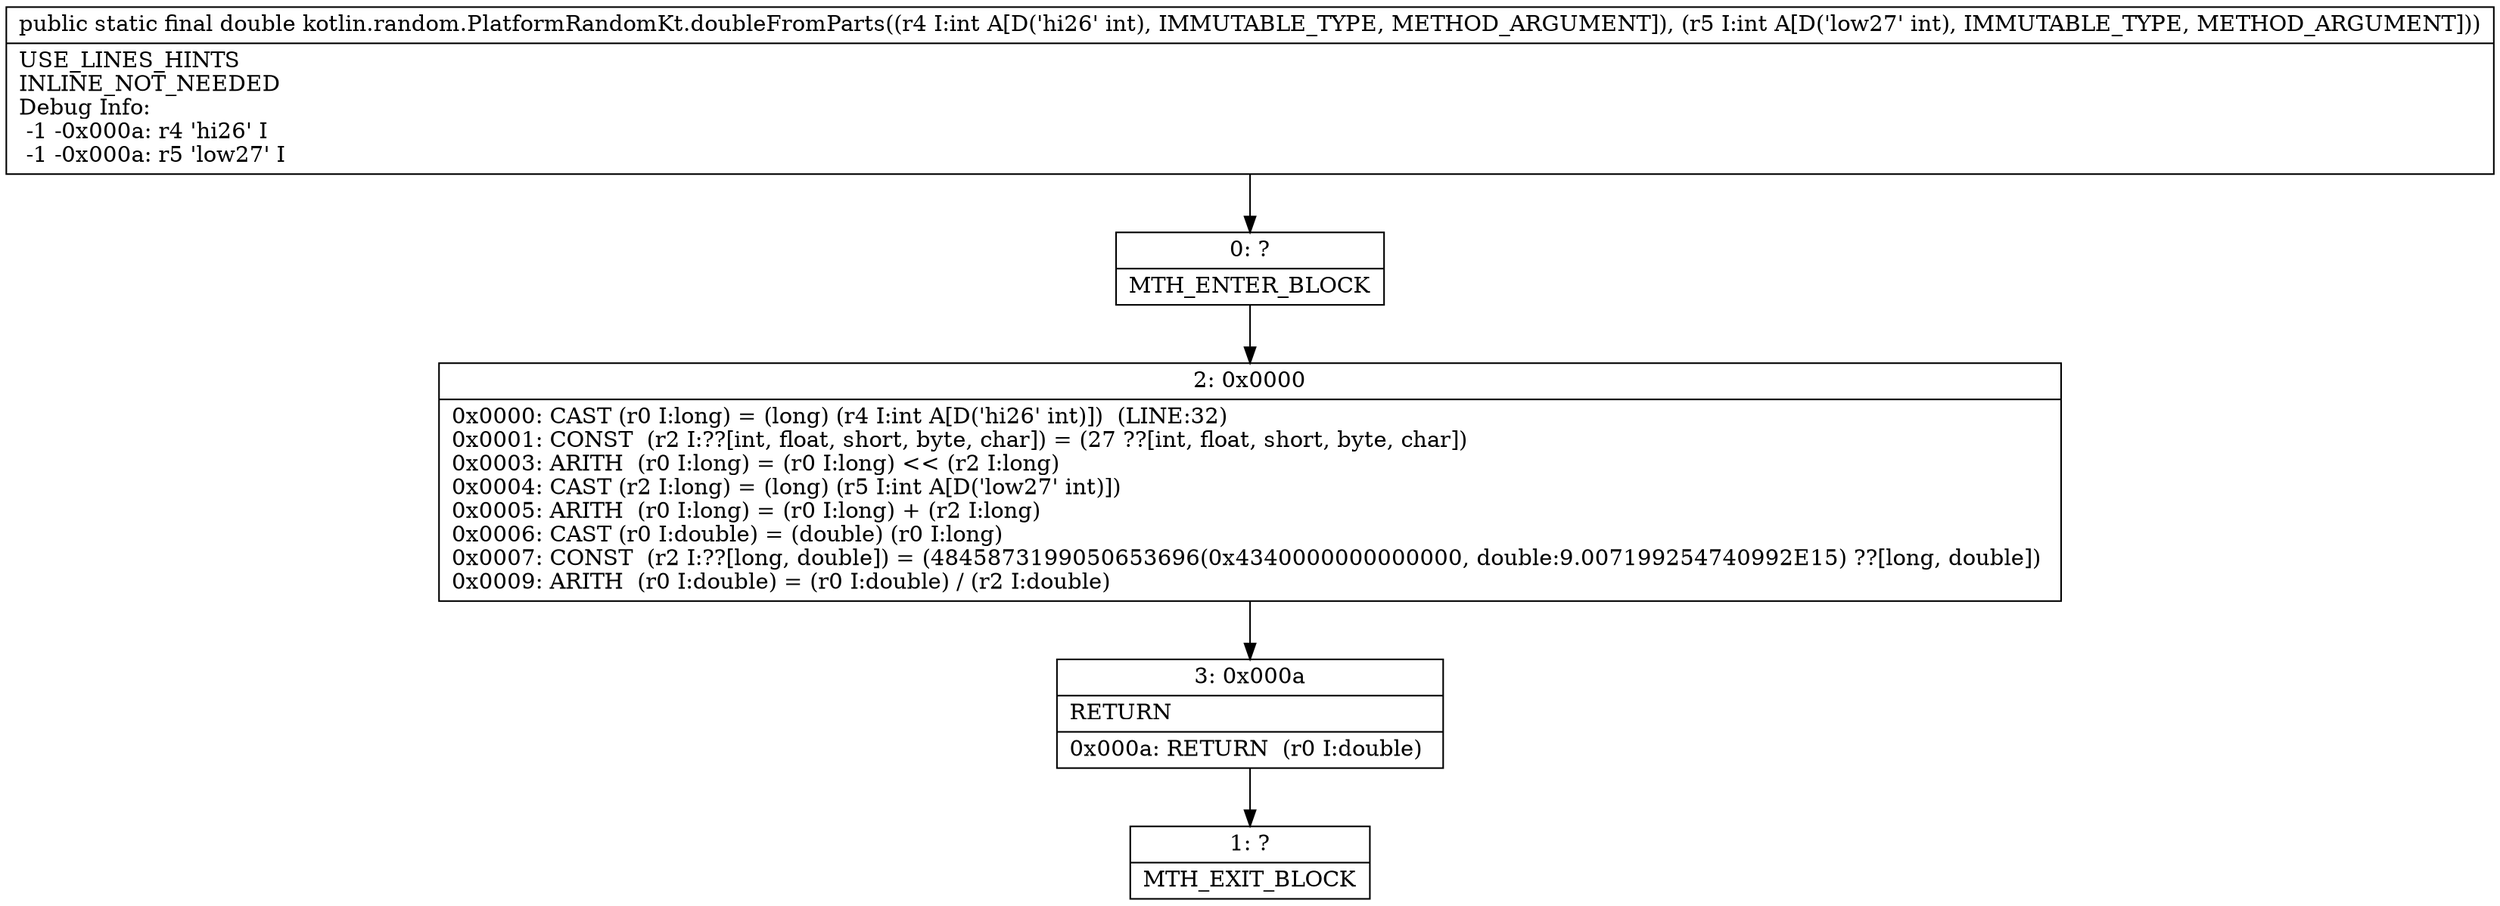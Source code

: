 digraph "CFG forkotlin.random.PlatformRandomKt.doubleFromParts(II)D" {
Node_0 [shape=record,label="{0\:\ ?|MTH_ENTER_BLOCK\l}"];
Node_2 [shape=record,label="{2\:\ 0x0000|0x0000: CAST (r0 I:long) = (long) (r4 I:int A[D('hi26' int)])  (LINE:32)\l0x0001: CONST  (r2 I:??[int, float, short, byte, char]) = (27 ??[int, float, short, byte, char]) \l0x0003: ARITH  (r0 I:long) = (r0 I:long) \<\< (r2 I:long) \l0x0004: CAST (r2 I:long) = (long) (r5 I:int A[D('low27' int)]) \l0x0005: ARITH  (r0 I:long) = (r0 I:long) + (r2 I:long) \l0x0006: CAST (r0 I:double) = (double) (r0 I:long) \l0x0007: CONST  (r2 I:??[long, double]) = (4845873199050653696(0x4340000000000000, double:9.007199254740992E15) ??[long, double]) \l0x0009: ARITH  (r0 I:double) = (r0 I:double) \/ (r2 I:double) \l}"];
Node_3 [shape=record,label="{3\:\ 0x000a|RETURN\l|0x000a: RETURN  (r0 I:double) \l}"];
Node_1 [shape=record,label="{1\:\ ?|MTH_EXIT_BLOCK\l}"];
MethodNode[shape=record,label="{public static final double kotlin.random.PlatformRandomKt.doubleFromParts((r4 I:int A[D('hi26' int), IMMUTABLE_TYPE, METHOD_ARGUMENT]), (r5 I:int A[D('low27' int), IMMUTABLE_TYPE, METHOD_ARGUMENT]))  | USE_LINES_HINTS\lINLINE_NOT_NEEDED\lDebug Info:\l  \-1 \-0x000a: r4 'hi26' I\l  \-1 \-0x000a: r5 'low27' I\l}"];
MethodNode -> Node_0;Node_0 -> Node_2;
Node_2 -> Node_3;
Node_3 -> Node_1;
}

